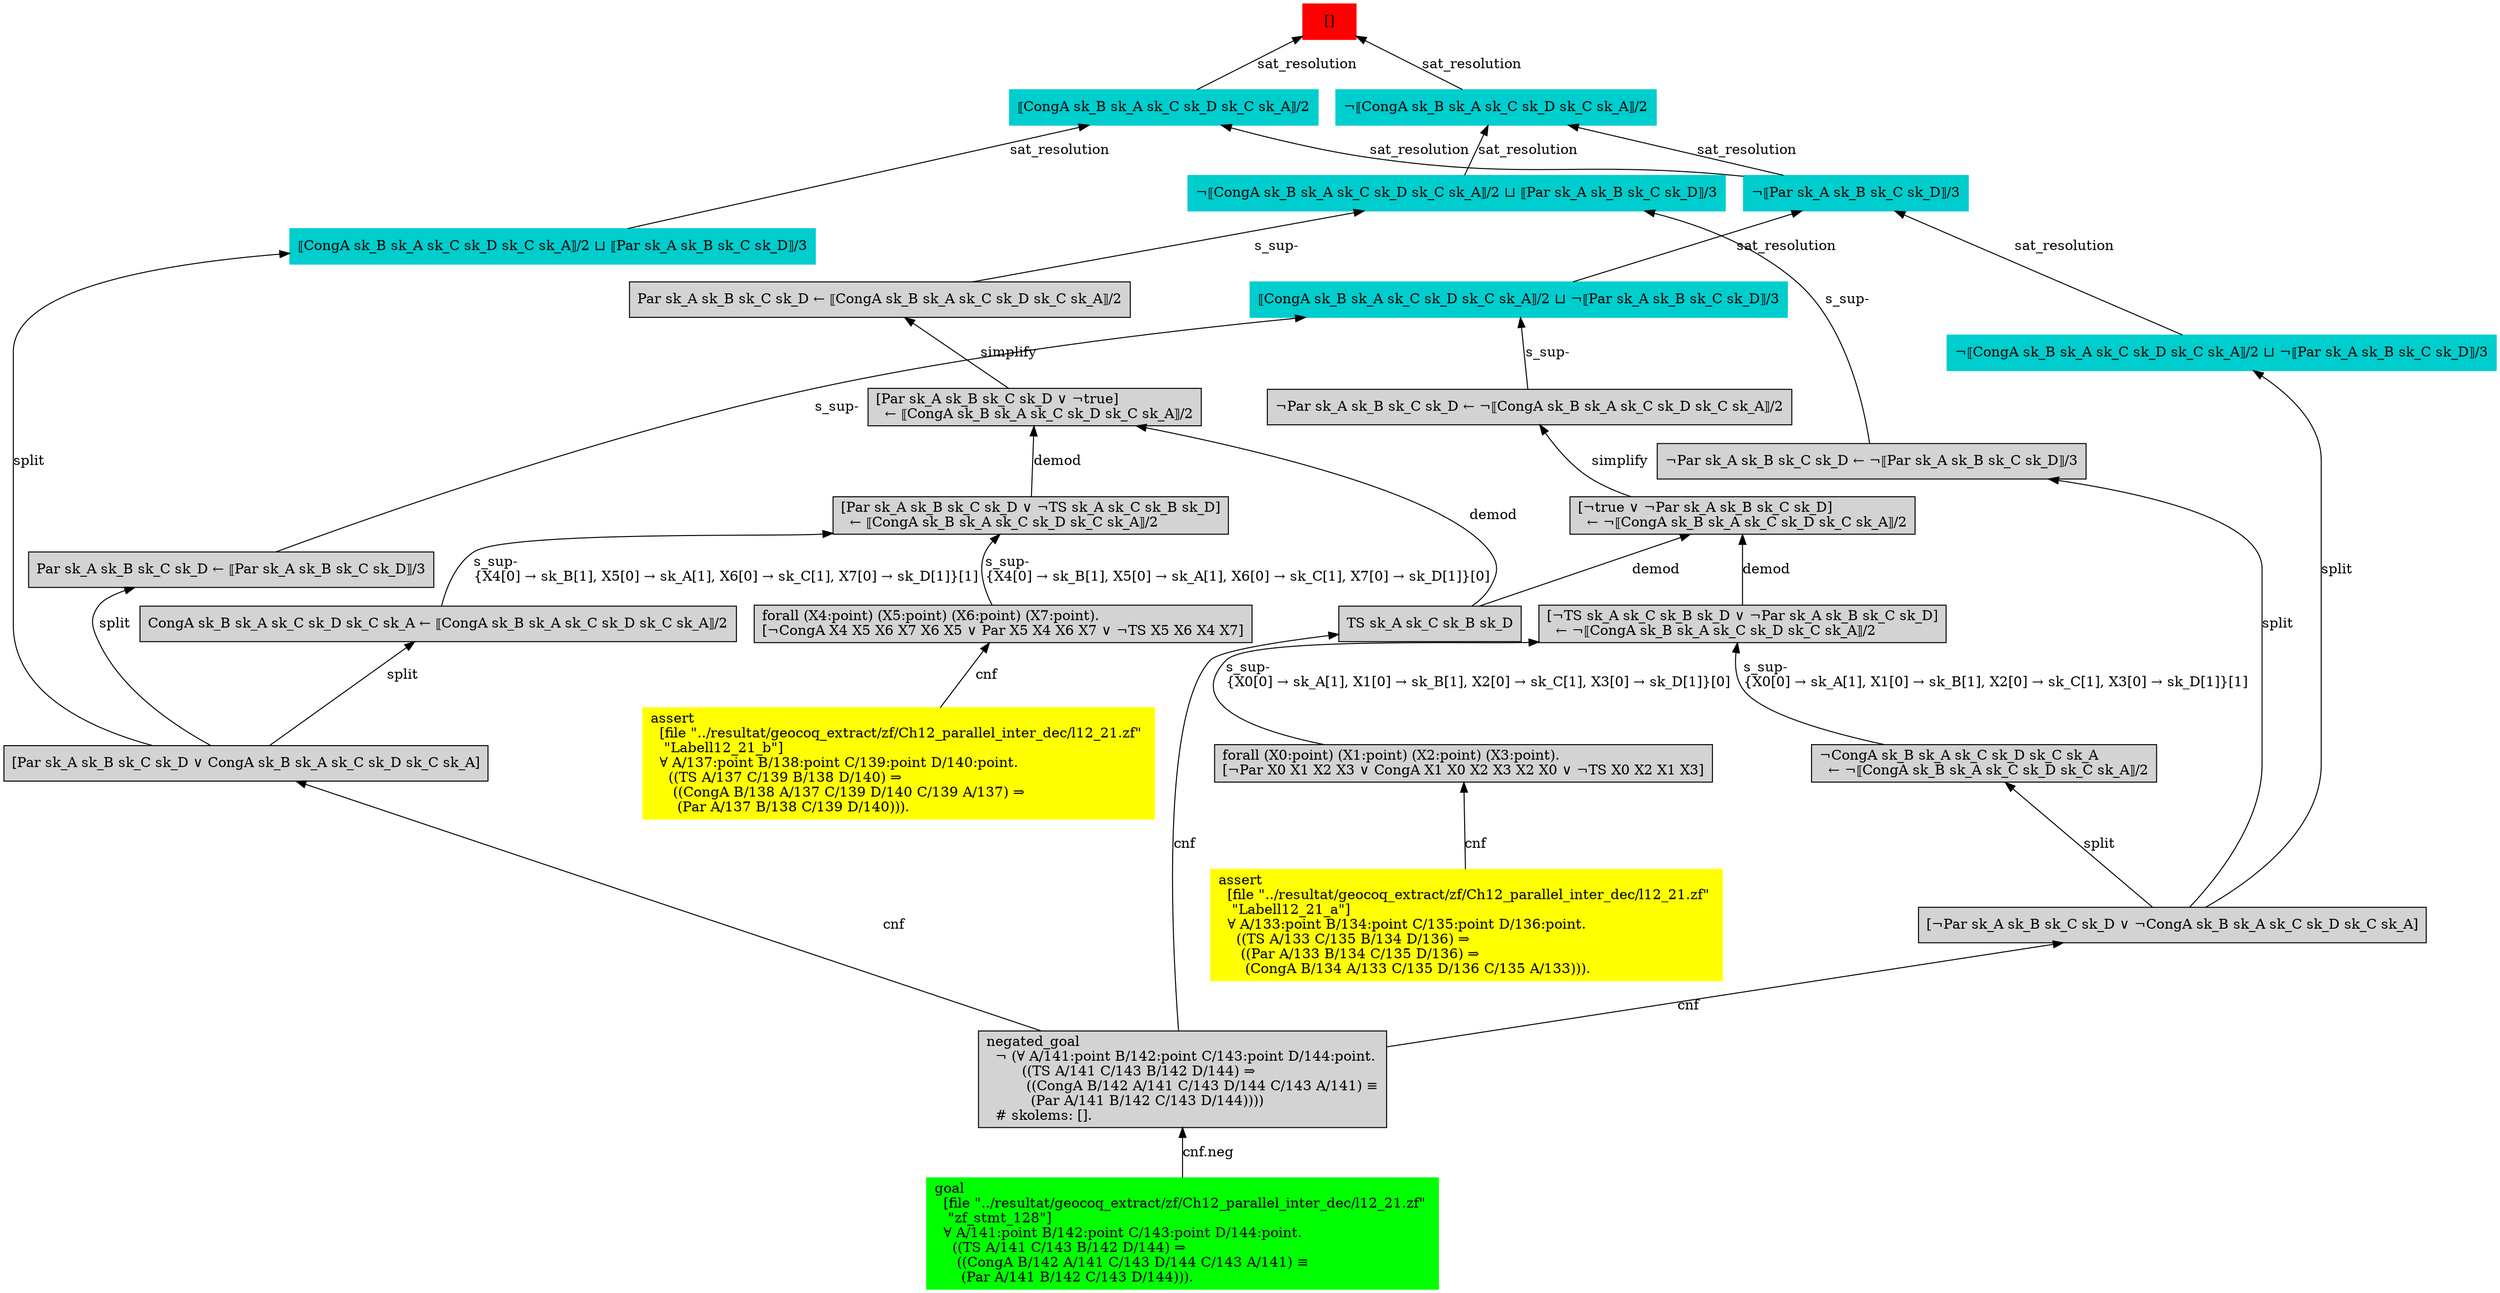 digraph "unsat_graph" {
  vertex_0 [color=red, label="[]", shape=box, style=filled];
  vertex_0 -> vertex_1 [label="sat_resolution", dir="back"];
  vertex_1 [color=cyan3, shape=box, label="⟦CongA sk_B sk_A sk_C sk_D sk_C sk_A⟧/2\l", style=filled];
  vertex_1 -> vertex_2 [label="sat_resolution", dir="back"];
  vertex_2 [color=cyan3, shape=box, label="¬⟦Par sk_A sk_B sk_C sk_D⟧/3\l", style=filled];
  vertex_2 -> vertex_3 [label="sat_resolution", dir="back"];
  vertex_3 [color=cyan3, shape=box, label="¬⟦CongA sk_B sk_A sk_C sk_D sk_C sk_A⟧/2 ⊔ ¬⟦Par sk_A sk_B sk_C sk_D⟧/3\l", style=filled];
  vertex_3 -> vertex_4 [label="split", dir="back"];
  vertex_4 [shape=box, label="[¬Par sk_A sk_B sk_C sk_D ∨ ¬CongA sk_B sk_A sk_C sk_D sk_C sk_A]\l", style=filled];
  vertex_4 -> vertex_5 [label="cnf", dir="back"];
  vertex_5 [shape=box, label="negated_goal\l  ¬ (∀ A/141:point B/142:point C/143:point D/144:point.\l        ((TS A/141 C/143 B/142 D/144) ⇒\l         ((CongA B/142 A/141 C/143 D/144 C/143 A/141) ≡\l          (Par A/141 B/142 C/143 D/144))))\l  # skolems: [].\l", style=filled];
  vertex_5 -> vertex_6 [label="cnf.neg", dir="back"];
  vertex_6 [color=green, shape=box, label="goal\l  [file \"../resultat/geocoq_extract/zf/Ch12_parallel_inter_dec/l12_21.zf\" \l   \"zf_stmt_128\"]\l  ∀ A/141:point B/142:point C/143:point D/144:point.\l    ((TS A/141 C/143 B/142 D/144) ⇒\l     ((CongA B/142 A/141 C/143 D/144 C/143 A/141) ≡\l      (Par A/141 B/142 C/143 D/144))).\l", style=filled];
  vertex_2 -> vertex_7 [label="sat_resolution", dir="back"];
  vertex_7 [color=cyan3, shape=box, label="⟦CongA sk_B sk_A sk_C sk_D sk_C sk_A⟧/2 ⊔ ¬⟦Par sk_A sk_B sk_C sk_D⟧/3\l", style=filled];
  vertex_7 -> vertex_8 [label="s_sup-\l", dir="back"];
  vertex_8 [shape=box, label="¬Par sk_A sk_B sk_C sk_D ← ¬⟦CongA sk_B sk_A sk_C sk_D sk_C sk_A⟧/2\l", style=filled];
  vertex_8 -> vertex_9 [label="simplify", dir="back"];
  vertex_9 [shape=box, label="[¬true ∨ ¬Par sk_A sk_B sk_C sk_D]\l  ← ¬⟦CongA sk_B sk_A sk_C sk_D sk_C sk_A⟧/2\l", style=filled];
  vertex_9 -> vertex_10 [label="demod", dir="back"];
  vertex_10 [shape=box, label="TS sk_A sk_C sk_B sk_D\l", style=filled];
  vertex_10 -> vertex_5 [label="cnf", dir="back"];
  vertex_9 -> vertex_11 [label="demod", dir="back"];
  vertex_11 [shape=box, label="[¬TS sk_A sk_C sk_B sk_D ∨ ¬Par sk_A sk_B sk_C sk_D]\l  ← ¬⟦CongA sk_B sk_A sk_C sk_D sk_C sk_A⟧/2\l", style=filled];
  vertex_11 -> vertex_12 [label="s_sup-\l\{X0[0] → sk_A[1], X1[0] → sk_B[1], X2[0] → sk_C[1], X3[0] → sk_D[1]\}[1]\l", dir="back"];
  vertex_12 [shape=box, label="¬CongA sk_B sk_A sk_C sk_D sk_C sk_A\l  ← ¬⟦CongA sk_B sk_A sk_C sk_D sk_C sk_A⟧/2\l", style=filled];
  vertex_12 -> vertex_4 [label="split", dir="back"];
  vertex_11 -> vertex_13 [label="s_sup-\l\{X0[0] → sk_A[1], X1[0] → sk_B[1], X2[0] → sk_C[1], X3[0] → sk_D[1]\}[0]\l", dir="back"];
  vertex_13 [shape=box, label="forall (X0:point) (X1:point) (X2:point) (X3:point).\l[¬Par X0 X1 X2 X3 ∨ CongA X1 X0 X2 X3 X2 X0 ∨ ¬TS X0 X2 X1 X3]\l", style=filled];
  vertex_13 -> vertex_14 [label="cnf", dir="back"];
  vertex_14 [color=yellow, shape=box, label="assert\l  [file \"../resultat/geocoq_extract/zf/Ch12_parallel_inter_dec/l12_21.zf\" \l   \"Labell12_21_a\"]\l  ∀ A/133:point B/134:point C/135:point D/136:point.\l    ((TS A/133 C/135 B/134 D/136) ⇒\l     ((Par A/133 B/134 C/135 D/136) ⇒\l      (CongA B/134 A/133 C/135 D/136 C/135 A/133))).\l", style=filled];
  vertex_7 -> vertex_15 [label="s_sup-\l", dir="back"];
  vertex_15 [shape=box, label="Par sk_A sk_B sk_C sk_D ← ⟦Par sk_A sk_B sk_C sk_D⟧/3\l", style=filled];
  vertex_15 -> vertex_16 [label="split", dir="back"];
  vertex_16 [shape=box, label="[Par sk_A sk_B sk_C sk_D ∨ CongA sk_B sk_A sk_C sk_D sk_C sk_A]\l", style=filled];
  vertex_16 -> vertex_5 [label="cnf", dir="back"];
  vertex_1 -> vertex_17 [label="sat_resolution", dir="back"];
  vertex_17 [color=cyan3, shape=box, label="⟦CongA sk_B sk_A sk_C sk_D sk_C sk_A⟧/2 ⊔ ⟦Par sk_A sk_B sk_C sk_D⟧/3\l", style=filled];
  vertex_17 -> vertex_16 [label="split", dir="back"];
  vertex_0 -> vertex_18 [label="sat_resolution", dir="back"];
  vertex_18 [color=cyan3, shape=box, label="¬⟦CongA sk_B sk_A sk_C sk_D sk_C sk_A⟧/2\l", style=filled];
  vertex_18 -> vertex_2 [label="sat_resolution", dir="back"];
  vertex_18 -> vertex_19 [label="sat_resolution", dir="back"];
  vertex_19 [color=cyan3, shape=box, label="¬⟦CongA sk_B sk_A sk_C sk_D sk_C sk_A⟧/2 ⊔ ⟦Par sk_A sk_B sk_C sk_D⟧/3\l", style=filled];
  vertex_19 -> vertex_20 [label="s_sup-\l", dir="back"];
  vertex_20 [shape=box, label="¬Par sk_A sk_B sk_C sk_D ← ¬⟦Par sk_A sk_B sk_C sk_D⟧/3\l", style=filled];
  vertex_20 -> vertex_4 [label="split", dir="back"];
  vertex_19 -> vertex_21 [label="s_sup-\l", dir="back"];
  vertex_21 [shape=box, label="Par sk_A sk_B sk_C sk_D ← ⟦CongA sk_B sk_A sk_C sk_D sk_C sk_A⟧/2\l", style=filled];
  vertex_21 -> vertex_22 [label="simplify", dir="back"];
  vertex_22 [shape=box, label="[Par sk_A sk_B sk_C sk_D ∨ ¬true]\l  ← ⟦CongA sk_B sk_A sk_C sk_D sk_C sk_A⟧/2\l", style=filled];
  vertex_22 -> vertex_10 [label="demod", dir="back"];
  vertex_22 -> vertex_23 [label="demod", dir="back"];
  vertex_23 [shape=box, label="[Par sk_A sk_B sk_C sk_D ∨ ¬TS sk_A sk_C sk_B sk_D]\l  ← ⟦CongA sk_B sk_A sk_C sk_D sk_C sk_A⟧/2\l", style=filled];
  vertex_23 -> vertex_24 [label="s_sup-\l\{X4[0] → sk_B[1], X5[0] → sk_A[1], X6[0] → sk_C[1], X7[0] → sk_D[1]\}[0]\l", dir="back"];
  vertex_24 [shape=box, label="forall (X4:point) (X5:point) (X6:point) (X7:point).\l[¬CongA X4 X5 X6 X7 X6 X5 ∨ Par X5 X4 X6 X7 ∨ ¬TS X5 X6 X4 X7]\l", style=filled];
  vertex_24 -> vertex_25 [label="cnf", dir="back"];
  vertex_25 [color=yellow, shape=box, label="assert\l  [file \"../resultat/geocoq_extract/zf/Ch12_parallel_inter_dec/l12_21.zf\" \l   \"Labell12_21_b\"]\l  ∀ A/137:point B/138:point C/139:point D/140:point.\l    ((TS A/137 C/139 B/138 D/140) ⇒\l     ((CongA B/138 A/137 C/139 D/140 C/139 A/137) ⇒\l      (Par A/137 B/138 C/139 D/140))).\l", style=filled];
  vertex_23 -> vertex_26 [label="s_sup-\l\{X4[0] → sk_B[1], X5[0] → sk_A[1], X6[0] → sk_C[1], X7[0] → sk_D[1]\}[1]\l", dir="back"];
  vertex_26 [shape=box, label="CongA sk_B sk_A sk_C sk_D sk_C sk_A ← ⟦CongA sk_B sk_A sk_C sk_D sk_C sk_A⟧/2\l", style=filled];
  vertex_26 -> vertex_16 [label="split", dir="back"];
  }


